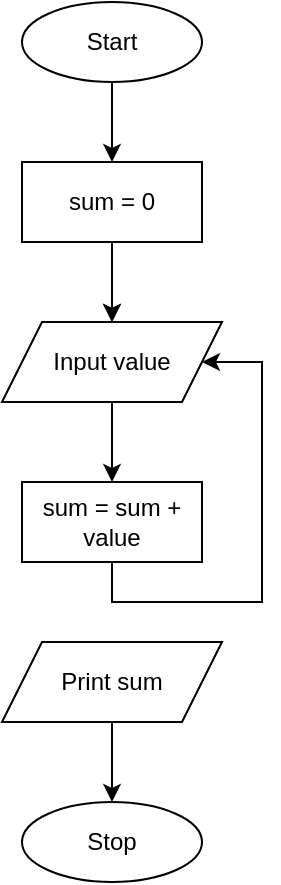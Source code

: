 <mxfile version="24.7.7">
  <diagram name="Page-1" id="L-5BP4bcQD-SCv0KS3jG">
    <mxGraphModel dx="1426" dy="757" grid="1" gridSize="10" guides="1" tooltips="1" connect="1" arrows="1" fold="1" page="1" pageScale="1" pageWidth="850" pageHeight="1100" math="0" shadow="0">
      <root>
        <mxCell id="0" />
        <mxCell id="1" parent="0" />
        <mxCell id="ugjHL7-dU_ZfdXCSoBOU-8" style="edgeStyle=orthogonalEdgeStyle;rounded=0;orthogonalLoop=1;jettySize=auto;html=1;entryX=0.5;entryY=0;entryDx=0;entryDy=0;" edge="1" parent="1" source="ugjHL7-dU_ZfdXCSoBOU-1" target="ugjHL7-dU_ZfdXCSoBOU-7">
          <mxGeometry relative="1" as="geometry" />
        </mxCell>
        <mxCell id="ugjHL7-dU_ZfdXCSoBOU-1" value="Start" style="ellipse;whiteSpace=wrap;html=1;" vertex="1" parent="1">
          <mxGeometry x="380" width="90" height="40" as="geometry" />
        </mxCell>
        <mxCell id="ugjHL7-dU_ZfdXCSoBOU-12" style="edgeStyle=orthogonalEdgeStyle;rounded=0;orthogonalLoop=1;jettySize=auto;html=1;entryX=0.5;entryY=0;entryDx=0;entryDy=0;" edge="1" parent="1" source="ugjHL7-dU_ZfdXCSoBOU-4" target="ugjHL7-dU_ZfdXCSoBOU-11">
          <mxGeometry relative="1" as="geometry" />
        </mxCell>
        <mxCell id="ugjHL7-dU_ZfdXCSoBOU-4" value="Input value" style="shape=parallelogram;perimeter=parallelogramPerimeter;whiteSpace=wrap;html=1;fixedSize=1;" vertex="1" parent="1">
          <mxGeometry x="370" y="160" width="110" height="40" as="geometry" />
        </mxCell>
        <mxCell id="ugjHL7-dU_ZfdXCSoBOU-9" style="edgeStyle=orthogonalEdgeStyle;rounded=0;orthogonalLoop=1;jettySize=auto;html=1;entryX=0.5;entryY=0;entryDx=0;entryDy=0;" edge="1" parent="1" source="ugjHL7-dU_ZfdXCSoBOU-7" target="ugjHL7-dU_ZfdXCSoBOU-4">
          <mxGeometry relative="1" as="geometry" />
        </mxCell>
        <mxCell id="ugjHL7-dU_ZfdXCSoBOU-10" style="edgeStyle=orthogonalEdgeStyle;rounded=0;orthogonalLoop=1;jettySize=auto;html=1;entryX=0.5;entryY=0;entryDx=0;entryDy=0;" edge="1" parent="1" source="ugjHL7-dU_ZfdXCSoBOU-7" target="ugjHL7-dU_ZfdXCSoBOU-4">
          <mxGeometry relative="1" as="geometry" />
        </mxCell>
        <mxCell id="ugjHL7-dU_ZfdXCSoBOU-7" value="sum = 0" style="rounded=0;whiteSpace=wrap;html=1;" vertex="1" parent="1">
          <mxGeometry x="380" y="80" width="90" height="40" as="geometry" />
        </mxCell>
        <mxCell id="ugjHL7-dU_ZfdXCSoBOU-23" style="edgeStyle=orthogonalEdgeStyle;rounded=0;orthogonalLoop=1;jettySize=auto;html=1;entryX=1;entryY=0.5;entryDx=0;entryDy=0;" edge="1" parent="1" source="ugjHL7-dU_ZfdXCSoBOU-11" target="ugjHL7-dU_ZfdXCSoBOU-4">
          <mxGeometry relative="1" as="geometry">
            <Array as="points">
              <mxPoint x="425" y="300" />
              <mxPoint x="500" y="300" />
              <mxPoint x="500" y="180" />
            </Array>
          </mxGeometry>
        </mxCell>
        <mxCell id="ugjHL7-dU_ZfdXCSoBOU-11" value="sum = sum + value" style="rounded=0;whiteSpace=wrap;html=1;" vertex="1" parent="1">
          <mxGeometry x="380" y="240" width="90" height="40" as="geometry" />
        </mxCell>
        <mxCell id="ugjHL7-dU_ZfdXCSoBOU-19" style="edgeStyle=orthogonalEdgeStyle;rounded=0;orthogonalLoop=1;jettySize=auto;html=1;entryX=0.5;entryY=0;entryDx=0;entryDy=0;" edge="1" parent="1" source="ugjHL7-dU_ZfdXCSoBOU-16" target="ugjHL7-dU_ZfdXCSoBOU-18">
          <mxGeometry relative="1" as="geometry" />
        </mxCell>
        <mxCell id="ugjHL7-dU_ZfdXCSoBOU-16" value="Print sum" style="shape=parallelogram;perimeter=parallelogramPerimeter;whiteSpace=wrap;html=1;fixedSize=1;" vertex="1" parent="1">
          <mxGeometry x="370" y="320" width="110" height="40" as="geometry" />
        </mxCell>
        <mxCell id="ugjHL7-dU_ZfdXCSoBOU-18" value="Stop" style="ellipse;whiteSpace=wrap;html=1;" vertex="1" parent="1">
          <mxGeometry x="380" y="400" width="90" height="40" as="geometry" />
        </mxCell>
      </root>
    </mxGraphModel>
  </diagram>
</mxfile>
